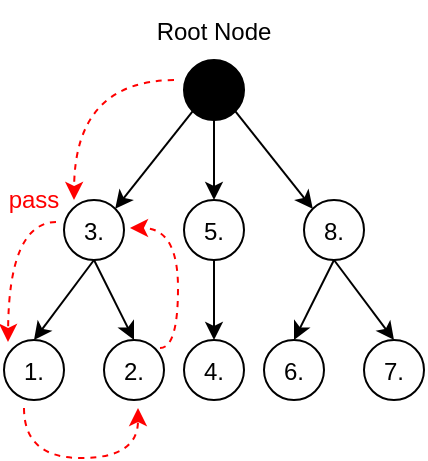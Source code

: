 <mxfile version="26.0.16">
  <diagram name="Page-1" id="ofv9yUd-OpNr_JexyM5j">
    <mxGraphModel dx="637" dy="375" grid="1" gridSize="10" guides="1" tooltips="1" connect="1" arrows="1" fold="1" page="1" pageScale="1" pageWidth="850" pageHeight="1100" math="0" shadow="0">
      <root>
        <mxCell id="0" />
        <mxCell id="1" parent="0" />
        <mxCell id="nDMgWKc6g9BaQMn8D7-_-11" style="edgeStyle=orthogonalEdgeStyle;rounded=0;orthogonalLoop=1;jettySize=auto;html=1;exitX=0.5;exitY=1;exitDx=0;exitDy=0;entryX=0.5;entryY=0;entryDx=0;entryDy=0;" parent="1" source="nDMgWKc6g9BaQMn8D7-_-2" target="nDMgWKc6g9BaQMn8D7-_-4" edge="1">
          <mxGeometry relative="1" as="geometry" />
        </mxCell>
        <mxCell id="nDMgWKc6g9BaQMn8D7-_-12" style="rounded=0;orthogonalLoop=1;jettySize=auto;html=1;exitX=0;exitY=1;exitDx=0;exitDy=0;entryX=1;entryY=0;entryDx=0;entryDy=0;" parent="1" source="nDMgWKc6g9BaQMn8D7-_-2" target="nDMgWKc6g9BaQMn8D7-_-5" edge="1">
          <mxGeometry relative="1" as="geometry" />
        </mxCell>
        <mxCell id="nDMgWKc6g9BaQMn8D7-_-13" style="rounded=0;orthogonalLoop=1;jettySize=auto;html=1;exitX=1;exitY=1;exitDx=0;exitDy=0;entryX=0;entryY=0;entryDx=0;entryDy=0;" parent="1" source="nDMgWKc6g9BaQMn8D7-_-2" target="nDMgWKc6g9BaQMn8D7-_-3" edge="1">
          <mxGeometry relative="1" as="geometry" />
        </mxCell>
        <mxCell id="nDMgWKc6g9BaQMn8D7-_-2" value="" style="ellipse;whiteSpace=wrap;html=1;aspect=fixed;fillColor=#000000;" parent="1" vertex="1">
          <mxGeometry x="360" y="160" width="30" height="30" as="geometry" />
        </mxCell>
        <mxCell id="nDMgWKc6g9BaQMn8D7-_-16" style="rounded=0;orthogonalLoop=1;jettySize=auto;html=1;exitX=0.5;exitY=1;exitDx=0;exitDy=0;entryX=0.5;entryY=0;entryDx=0;entryDy=0;" parent="1" source="nDMgWKc6g9BaQMn8D7-_-3" target="nDMgWKc6g9BaQMn8D7-_-10" edge="1">
          <mxGeometry relative="1" as="geometry" />
        </mxCell>
        <mxCell id="nDMgWKc6g9BaQMn8D7-_-17" style="rounded=0;orthogonalLoop=1;jettySize=auto;html=1;exitX=0.5;exitY=1;exitDx=0;exitDy=0;entryX=0.5;entryY=0;entryDx=0;entryDy=0;" parent="1" source="nDMgWKc6g9BaQMn8D7-_-3" target="nDMgWKc6g9BaQMn8D7-_-8" edge="1">
          <mxGeometry relative="1" as="geometry" />
        </mxCell>
        <mxCell id="nDMgWKc6g9BaQMn8D7-_-3" value="&lt;div style=&quot;line-height: 100%;&quot;&gt;8.&lt;/div&gt;" style="ellipse;whiteSpace=wrap;html=1;aspect=fixed;" parent="1" vertex="1">
          <mxGeometry x="420" y="230" width="30" height="30" as="geometry" />
        </mxCell>
        <mxCell id="nDMgWKc6g9BaQMn8D7-_-18" style="rounded=0;orthogonalLoop=1;jettySize=auto;html=1;exitX=0.5;exitY=1;exitDx=0;exitDy=0;entryX=0.5;entryY=0;entryDx=0;entryDy=0;" parent="1" source="nDMgWKc6g9BaQMn8D7-_-4" target="nDMgWKc6g9BaQMn8D7-_-9" edge="1">
          <mxGeometry relative="1" as="geometry" />
        </mxCell>
        <mxCell id="nDMgWKc6g9BaQMn8D7-_-4" value="&lt;div style=&quot;line-height: 100%;&quot;&gt;5.&lt;/div&gt;" style="ellipse;whiteSpace=wrap;html=1;aspect=fixed;" parent="1" vertex="1">
          <mxGeometry x="360" y="230" width="30" height="30" as="geometry" />
        </mxCell>
        <mxCell id="nDMgWKc6g9BaQMn8D7-_-19" style="rounded=0;orthogonalLoop=1;jettySize=auto;html=1;exitX=0.5;exitY=1;exitDx=0;exitDy=0;entryX=0.5;entryY=0;entryDx=0;entryDy=0;" parent="1" source="nDMgWKc6g9BaQMn8D7-_-5" target="nDMgWKc6g9BaQMn8D7-_-6" edge="1">
          <mxGeometry relative="1" as="geometry" />
        </mxCell>
        <mxCell id="nDMgWKc6g9BaQMn8D7-_-20" style="rounded=0;orthogonalLoop=1;jettySize=auto;html=1;exitX=0.5;exitY=1;exitDx=0;exitDy=0;entryX=0.5;entryY=0;entryDx=0;entryDy=0;" parent="1" source="nDMgWKc6g9BaQMn8D7-_-5" target="nDMgWKc6g9BaQMn8D7-_-7" edge="1">
          <mxGeometry relative="1" as="geometry" />
        </mxCell>
        <mxCell id="nDMgWKc6g9BaQMn8D7-_-5" value="&lt;div style=&quot;line-height: 100%;&quot;&gt;3.&lt;/div&gt;" style="ellipse;whiteSpace=wrap;html=1;aspect=fixed;" parent="1" vertex="1">
          <mxGeometry x="300" y="230" width="30" height="30" as="geometry" />
        </mxCell>
        <mxCell id="nDMgWKc6g9BaQMn8D7-_-6" value="&lt;div style=&quot;line-height: 100%;&quot;&gt;2.&lt;/div&gt;" style="ellipse;whiteSpace=wrap;html=1;aspect=fixed;" parent="1" vertex="1">
          <mxGeometry x="320" y="300" width="30" height="30" as="geometry" />
        </mxCell>
        <mxCell id="nDMgWKc6g9BaQMn8D7-_-7" value="&lt;div style=&quot;line-height: 100%;&quot;&gt;1.&lt;/div&gt;" style="ellipse;whiteSpace=wrap;html=1;aspect=fixed;" parent="1" vertex="1">
          <mxGeometry x="270" y="300" width="30" height="30" as="geometry" />
        </mxCell>
        <mxCell id="nDMgWKc6g9BaQMn8D7-_-8" value="&lt;div style=&quot;line-height: 100%;&quot;&gt;7.&lt;/div&gt;" style="ellipse;whiteSpace=wrap;html=1;aspect=fixed;" parent="1" vertex="1">
          <mxGeometry x="450" y="300" width="30" height="30" as="geometry" />
        </mxCell>
        <mxCell id="nDMgWKc6g9BaQMn8D7-_-9" value="&lt;div style=&quot;line-height: 100%;&quot;&gt;4.&lt;/div&gt;" style="ellipse;whiteSpace=wrap;html=1;aspect=fixed;" parent="1" vertex="1">
          <mxGeometry x="360" y="300" width="30" height="30" as="geometry" />
        </mxCell>
        <mxCell id="nDMgWKc6g9BaQMn8D7-_-10" value="&lt;div style=&quot;line-height: 100%;&quot;&gt;6.&lt;/div&gt;" style="ellipse;whiteSpace=wrap;html=1;aspect=fixed;" parent="1" vertex="1">
          <mxGeometry x="400" y="300" width="30" height="30" as="geometry" />
        </mxCell>
        <mxCell id="nDMgWKc6g9BaQMn8D7-_-24" value="" style="endArrow=classic;html=1;rounded=0;edgeStyle=orthogonalEdgeStyle;curved=1;dashed=1;strokeColor=#FF0000;" parent="1" edge="1">
          <mxGeometry width="50" height="50" relative="1" as="geometry">
            <mxPoint x="355" y="170" as="sourcePoint" />
            <mxPoint x="305" y="230" as="targetPoint" />
          </mxGeometry>
        </mxCell>
        <mxCell id="nDMgWKc6g9BaQMn8D7-_-25" value="&lt;div style=&quot;line-height: 100%;&quot;&gt;Root Node&lt;/div&gt;" style="text;html=1;align=center;verticalAlign=middle;whiteSpace=wrap;rounded=0;" parent="1" vertex="1">
          <mxGeometry x="345" y="130" width="60" height="30" as="geometry" />
        </mxCell>
        <mxCell id="nDMgWKc6g9BaQMn8D7-_-27" value="" style="endArrow=classic;html=1;rounded=0;edgeStyle=orthogonalEdgeStyle;curved=1;dashed=1;strokeColor=#FF0000;" parent="1" edge="1">
          <mxGeometry width="50" height="50" relative="1" as="geometry">
            <mxPoint x="296" y="241" as="sourcePoint" />
            <mxPoint x="272" y="301" as="targetPoint" />
          </mxGeometry>
        </mxCell>
        <mxCell id="nDMgWKc6g9BaQMn8D7-_-28" value="" style="endArrow=classic;html=1;rounded=0;edgeStyle=orthogonalEdgeStyle;curved=1;dashed=1;strokeColor=#FF0000;" parent="1" edge="1">
          <mxGeometry width="50" height="50" relative="1" as="geometry">
            <mxPoint x="280" y="334" as="sourcePoint" />
            <mxPoint x="337" y="334" as="targetPoint" />
            <Array as="points">
              <mxPoint x="280" y="359" />
              <mxPoint x="337" y="359" />
            </Array>
          </mxGeometry>
        </mxCell>
        <mxCell id="nDMgWKc6g9BaQMn8D7-_-29" value="pass" style="text;html=1;align=center;verticalAlign=middle;whiteSpace=wrap;rounded=0;fontColor=#FF0000;" parent="1" vertex="1">
          <mxGeometry x="270" y="220" width="30" height="20" as="geometry" />
        </mxCell>
        <mxCell id="FjunX4sAkYwtgy29rPVs-1" value="" style="endArrow=classic;html=1;rounded=0;dashed=1;strokeColor=#FF0000;edgeStyle=orthogonalEdgeStyle;elbow=vertical;curved=1;" edge="1" parent="1">
          <mxGeometry width="50" height="50" relative="1" as="geometry">
            <mxPoint x="347.99" y="304" as="sourcePoint" />
            <mxPoint x="332.99" y="244" as="targetPoint" />
            <Array as="points">
              <mxPoint x="347.99" y="304" />
              <mxPoint x="356.99" y="304" />
              <mxPoint x="356.99" y="244" />
            </Array>
          </mxGeometry>
        </mxCell>
      </root>
    </mxGraphModel>
  </diagram>
</mxfile>
